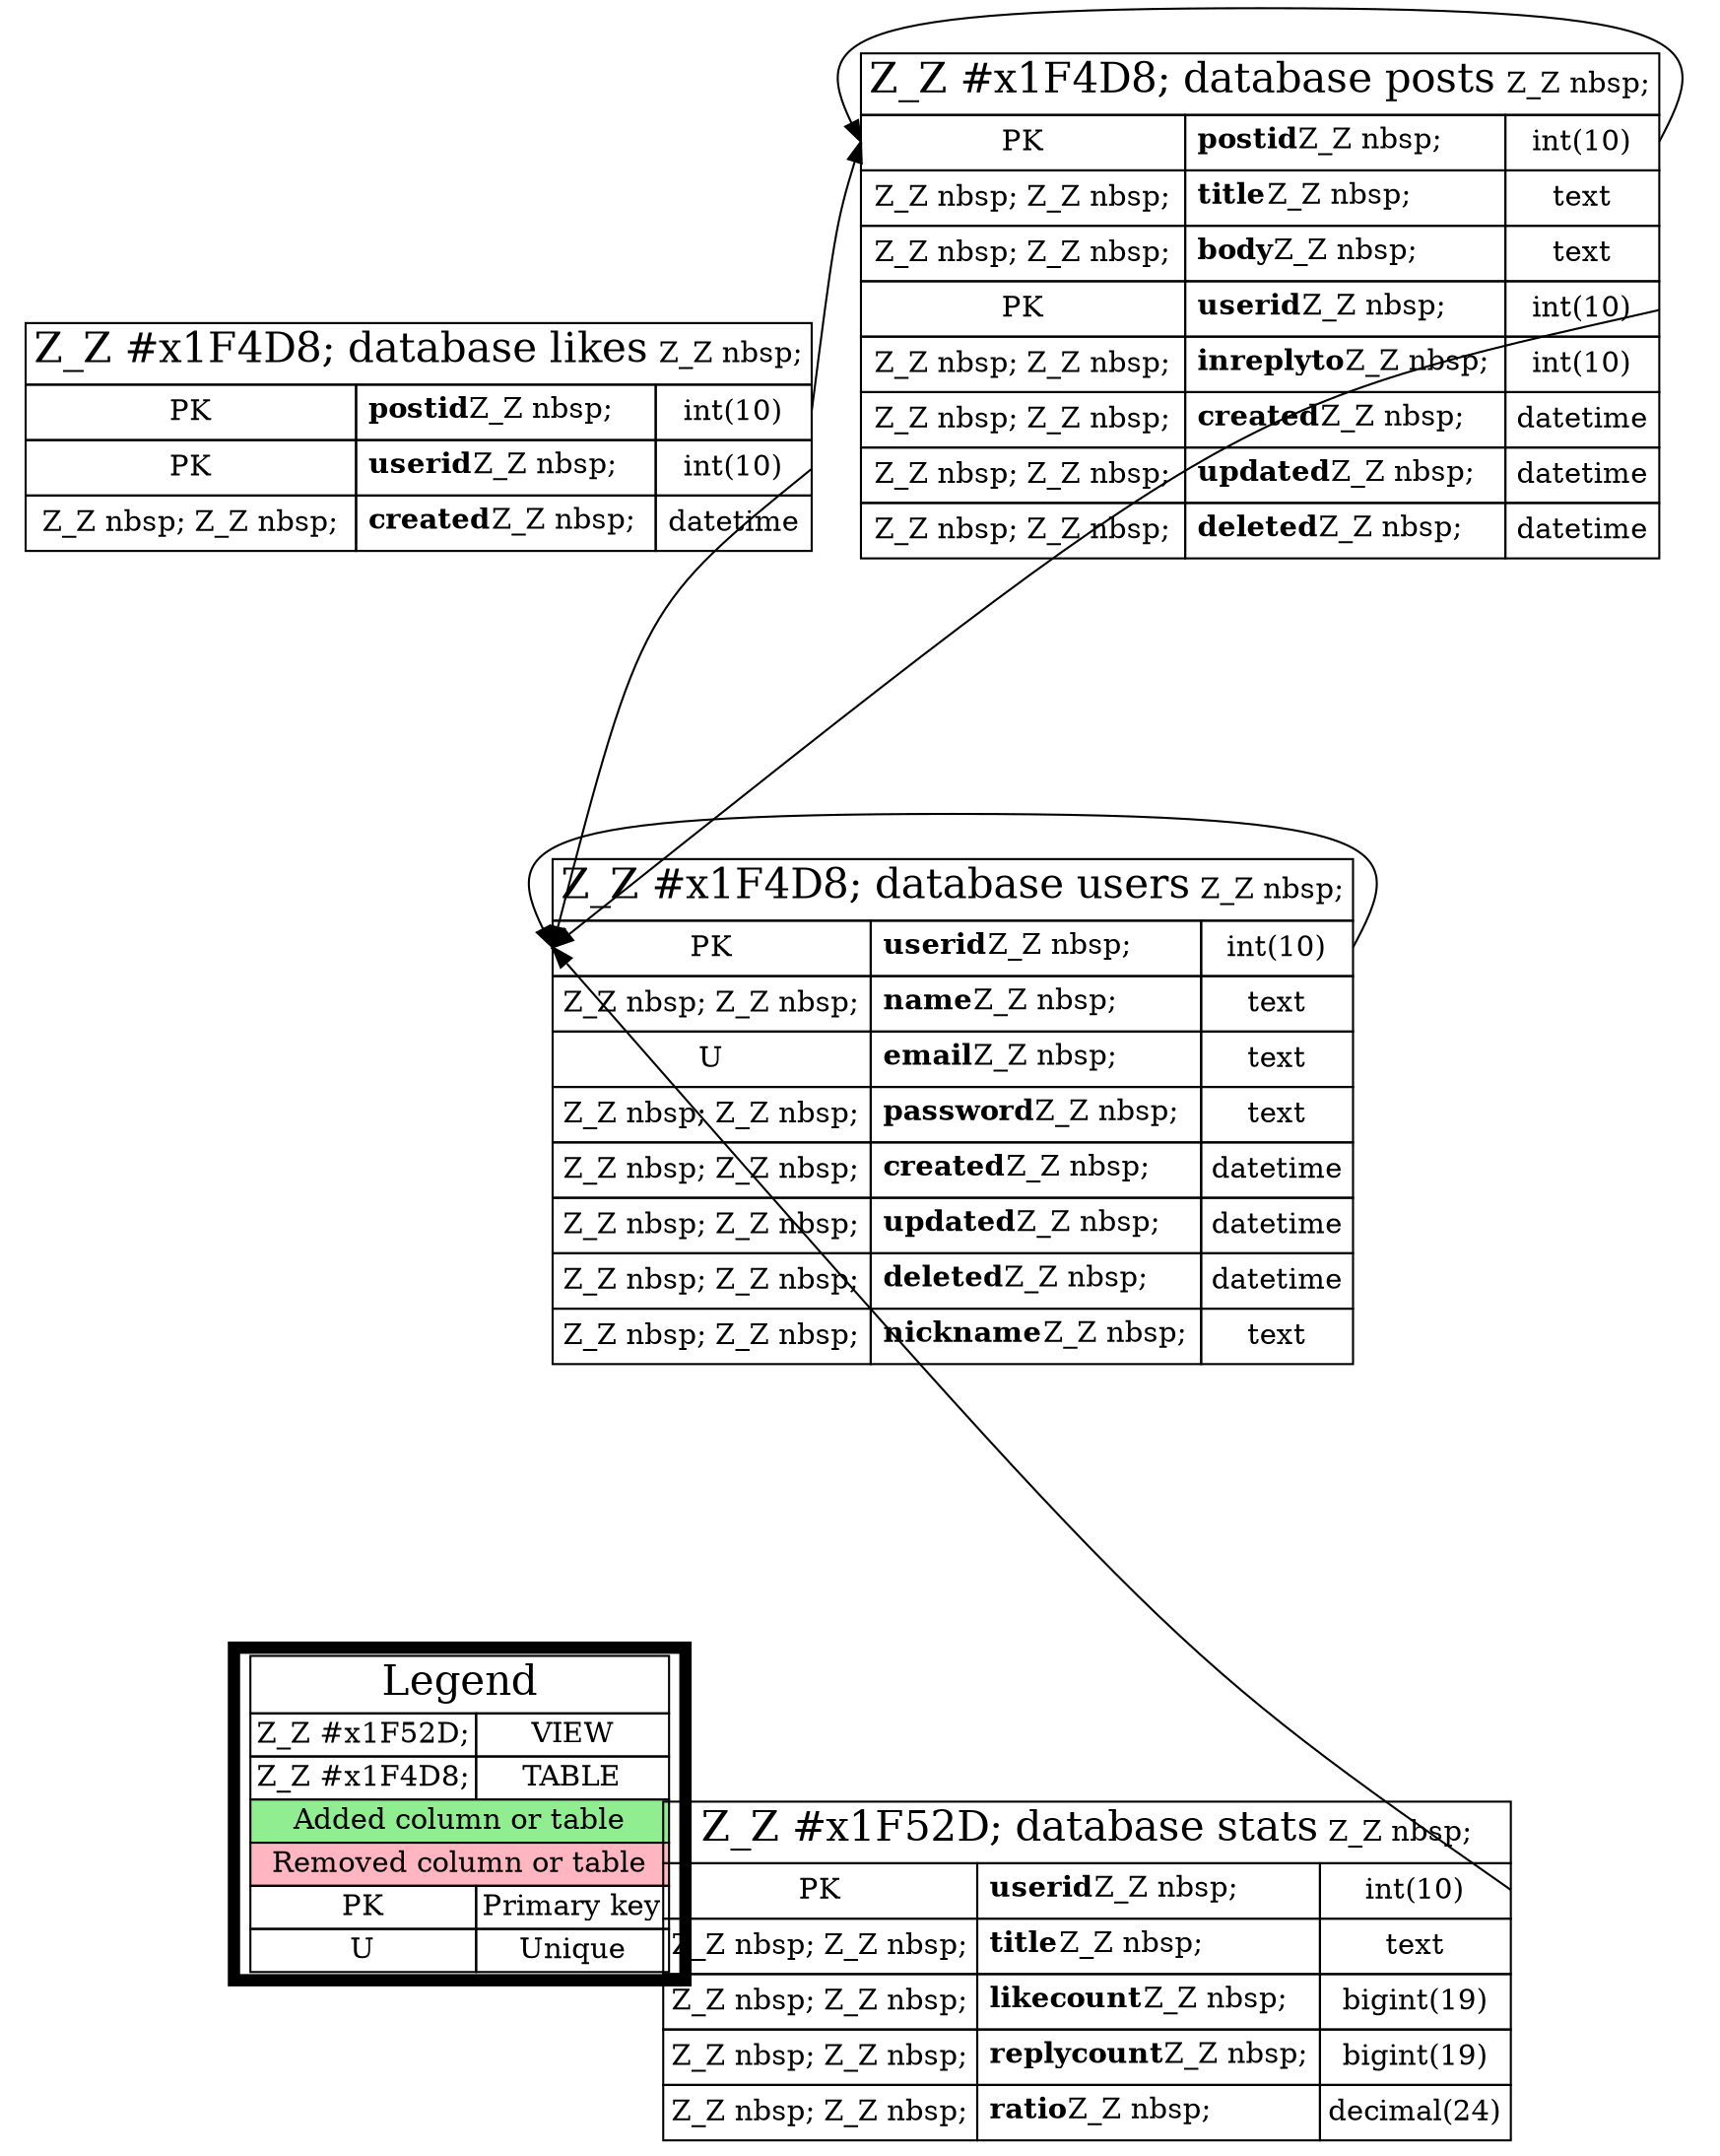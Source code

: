 digraph erd {
  graph [
    rankdir="LR"
    splines="curved"
    // pack=true
    // concentrate=true
    ratio="auto"
    layout=neato;
    // model="circuit";
    // mode="sgd";
    // overlap="vpsc"; //false, compress, ...
    overlap="scalexy"; //false, compress, ...
    // sep="+60";
  ];
  node [shape = plaintext];
  legend [
    shape = record;
    penwidth = "6";
    label=<<TABLE BGCOLOR="white" BORDER="0" CELLBORDER="1" CELLSPACING="0">
        <TR><TD COLSPAN="2"><FONT POINT-SIZE="20">Legend</FONT></TD></TR>
        <TR><TD>Z_Z #x1F52D;</TD><TD>VIEW</TD></TR>
        <TR><TD>Z_Z #x1F4D8;</TD><TD>TABLE</TD></TR>
        <TR><TD COLSPAN="2" BGCOLOR="lightgreen">Added column or table</TD></TR>
        <TR><TD COLSPAN="2" BGCOLOR="lightpink">Removed column or table</TD></TR>
        <TR><TD>PK</TD><TD>Primary key</TD></TR>
        <TR><TD>U</TD><TD>Unique</TD></TR>
      </TABLE>>;
    pos="3645.0,4097.21!"
  ];
  database_likes [
    label=<<TABLE BORDER="0" CELLBORDER="1" CELLSPACING="0" CELLPADDING="3">
      <TR><TD COLSPAN="3"><FONT POINT-SIZE="20">Z_Z #x1F4D8; database likes</FONT> Z_Z nbsp;</TD></TR>
      <TR PORT="P0"><TD PORT="T0">PK</TD><TD CELLPADDING="5" ALIGN="LEFT" ><B>postid</B>Z_Z nbsp;</TD><TD PORT="H0">int(10)</TD></TR>
      <TR PORT="P1"><TD PORT="T1">PK</TD><TD CELLPADDING="5" ALIGN="LEFT" ><B>userid</B>Z_Z nbsp;</TD><TD PORT="H1">int(10)</TD></TR>
      <TR PORT="P2"><TD PORT="T2">Z_Z nbsp; Z_Z nbsp;</TD><TD CELLPADDING="5" ALIGN="LEFT" ><B>created</B>Z_Z nbsp;</TD><TD PORT="H2">datetime</TD></TR>
    </TABLE>>];
  database_posts [
    label=<<TABLE BORDER="0" CELLBORDER="1" CELLSPACING="0" CELLPADDING="3">
      <TR><TD COLSPAN="3"><FONT POINT-SIZE="20">Z_Z #x1F4D8; database posts</FONT> Z_Z nbsp;</TD></TR>
      <TR PORT="P3"><TD PORT="T3">PK</TD><TD CELLPADDING="5" ALIGN="LEFT" ><B>postid</B>Z_Z nbsp;</TD><TD PORT="H3">int(10)</TD></TR>
      <TR PORT="P4"><TD PORT="T4">Z_Z nbsp; Z_Z nbsp;</TD><TD CELLPADDING="5" ALIGN="LEFT" ><B>title</B>Z_Z nbsp;</TD><TD PORT="H4">text</TD></TR>
      <TR PORT="P5"><TD PORT="T5">Z_Z nbsp; Z_Z nbsp;</TD><TD CELLPADDING="5" ALIGN="LEFT" ><B>body</B>Z_Z nbsp;</TD><TD PORT="H5">text</TD></TR>
      <TR PORT="P6"><TD PORT="T6">PK</TD><TD CELLPADDING="5" ALIGN="LEFT" ><B>userid</B>Z_Z nbsp;</TD><TD PORT="H6">int(10)</TD></TR>
      <TR PORT="P7"><TD PORT="T7">Z_Z nbsp; Z_Z nbsp;</TD><TD CELLPADDING="5" ALIGN="LEFT" ><B>inreplyto</B>Z_Z nbsp;</TD><TD PORT="H7">int(10)</TD></TR>
      <TR PORT="P8"><TD PORT="T8">Z_Z nbsp; Z_Z nbsp;</TD><TD CELLPADDING="5" ALIGN="LEFT" ><B>created</B>Z_Z nbsp;</TD><TD PORT="H8">datetime</TD></TR>
      <TR PORT="P9"><TD PORT="T9">Z_Z nbsp; Z_Z nbsp;</TD><TD CELLPADDING="5" ALIGN="LEFT" ><B>updated</B>Z_Z nbsp;</TD><TD PORT="H9">datetime</TD></TR>
      <TR PORT="P10"><TD PORT="T10">Z_Z nbsp; Z_Z nbsp;</TD><TD CELLPADDING="5" ALIGN="LEFT" ><B>deleted</B>Z_Z nbsp;</TD><TD PORT="H10">datetime</TD></TR>
    </TABLE>>];
  database_stats [
    label=<<TABLE BORDER="0" CELLBORDER="1" CELLSPACING="0" CELLPADDING="3">
      <TR><TD COLSPAN="3"><FONT POINT-SIZE="20">Z_Z #x1F52D; database stats</FONT> Z_Z nbsp;</TD></TR>
      <TR PORT="P11"><TD PORT="T11">PK</TD><TD CELLPADDING="5" ALIGN="LEFT" ><B>userid</B>Z_Z nbsp;</TD><TD PORT="H11">int(10)</TD></TR>
      <TR PORT="P12"><TD PORT="T12">Z_Z nbsp; Z_Z nbsp;</TD><TD CELLPADDING="5" ALIGN="LEFT" ><B>title</B>Z_Z nbsp;</TD><TD PORT="H12">text</TD></TR>
      <TR PORT="P13"><TD PORT="T13">Z_Z nbsp; Z_Z nbsp;</TD><TD CELLPADDING="5" ALIGN="LEFT" ><B>likecount</B>Z_Z nbsp;</TD><TD PORT="H13">bigint(19)</TD></TR>
      <TR PORT="P14"><TD PORT="T14">Z_Z nbsp; Z_Z nbsp;</TD><TD CELLPADDING="5" ALIGN="LEFT" ><B>replycount</B>Z_Z nbsp;</TD><TD PORT="H14">bigint(19)</TD></TR>
      <TR PORT="P15"><TD PORT="T15">Z_Z nbsp; Z_Z nbsp;</TD><TD CELLPADDING="5" ALIGN="LEFT" ><B>ratio</B>Z_Z nbsp;</TD><TD PORT="H15">decimal(24)</TD></TR>
    </TABLE>>];
  database_users [
    label=<<TABLE BORDER="0" CELLBORDER="1" CELLSPACING="0" CELLPADDING="3">
      <TR><TD COLSPAN="3"><FONT POINT-SIZE="20">Z_Z #x1F4D8; database users</FONT> Z_Z nbsp;</TD></TR>
      <TR PORT="P16"><TD PORT="T16">PK</TD><TD CELLPADDING="5" ALIGN="LEFT" ><B>userid</B>Z_Z nbsp;</TD><TD PORT="H16">int(10)</TD></TR>
      <TR PORT="P17"><TD PORT="T17">Z_Z nbsp; Z_Z nbsp;</TD><TD CELLPADDING="5" ALIGN="LEFT" ><B>name</B>Z_Z nbsp;</TD><TD PORT="H17">text</TD></TR>
      <TR PORT="P18"><TD PORT="T18">U</TD><TD CELLPADDING="5" ALIGN="LEFT" ><B>email</B>Z_Z nbsp;</TD><TD PORT="H18">text</TD></TR>
      <TR PORT="P19"><TD PORT="T19">Z_Z nbsp; Z_Z nbsp;</TD><TD CELLPADDING="5" ALIGN="LEFT" ><B>password</B>Z_Z nbsp;</TD><TD PORT="H19">text</TD></TR>
      <TR PORT="P20"><TD PORT="T20">Z_Z nbsp; Z_Z nbsp;</TD><TD CELLPADDING="5" ALIGN="LEFT" ><B>created</B>Z_Z nbsp;</TD><TD PORT="H20">datetime</TD></TR>
      <TR PORT="P21"><TD PORT="T21">Z_Z nbsp; Z_Z nbsp;</TD><TD CELLPADDING="5" ALIGN="LEFT" ><B>updated</B>Z_Z nbsp;</TD><TD PORT="H21">datetime</TD></TR>
      <TR PORT="P22"><TD PORT="T22">Z_Z nbsp; Z_Z nbsp;</TD><TD CELLPADDING="5" ALIGN="LEFT" ><B>deleted</B>Z_Z nbsp;</TD><TD PORT="H22">datetime</TD></TR>
      <TR PORT="P23"><TD PORT="T23">Z_Z nbsp; Z_Z nbsp;</TD><TD CELLPADDING="5" ALIGN="LEFT" ><B>nickname</B>Z_Z nbsp;</TD><TD PORT="H23">text</TD></TR>
    </TABLE>>];
  database_likes:H0:e -> database_posts:T3:w [
    id = 0
    
  ];
  database_likes:H1:e -> database_users:T16:w [
    id = 1
    
  ];
  database_posts:H3:e -> database_posts:T3:w [
    id = 2
    
  ];
  database_posts:H6:e -> database_users:T16:w [
    id = 3
    
  ];
  database_stats:H11:e -> database_users:T16:w [
    id = 4
    
  ];
  database_users:H16:e -> database_users:T16:w [
    id = 5
    
  ];

  }
  